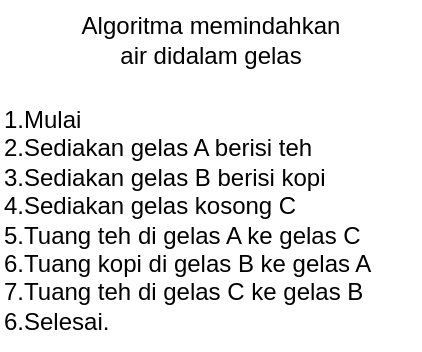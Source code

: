 <mxfile>
    <diagram id="nNrX7xK580K17YgFHmt-" name="Page-1">
        <mxGraphModel dx="784" dy="563" grid="1" gridSize="10" guides="1" tooltips="1" connect="1" arrows="1" fold="1" page="1" pageScale="1" pageWidth="850" pageHeight="1100" math="0" shadow="0">
            <root>
                <mxCell id="0"/>
                <mxCell id="1" parent="0"/>
                <mxCell id="2" value="Algoritma memindahkan &lt;br&gt;air didalam gelas" style="text;html=1;align=center;verticalAlign=middle;resizable=0;points=[];autosize=1;strokeColor=none;fillColor=none;" parent="1" vertex="1">
                    <mxGeometry x="265" y="80" width="150" height="40" as="geometry"/>
                </mxCell>
                <mxCell id="3" value="1.Mulai&lt;br&gt;2.Sediakan gelas A berisi teh&lt;br&gt;3.Sediakan gelas B berisi kopi&lt;br&gt;4.Sediakan gelas kosong C&lt;br&gt;5.Tuang teh di gelas A ke gelas C&lt;br&gt;6.Tuang kopi di gelas B ke gelas A&lt;br&gt;7.Tuang teh di gelas C ke gelas B&lt;br&gt;6.Selesai." style="text;html=1;align=left;verticalAlign=middle;resizable=0;points=[];autosize=1;strokeColor=none;fillColor=none;" parent="1" vertex="1">
                    <mxGeometry x="235" y="125" width="210" height="130" as="geometry"/>
                </mxCell>
            </root>
        </mxGraphModel>
    </diagram>
</mxfile>